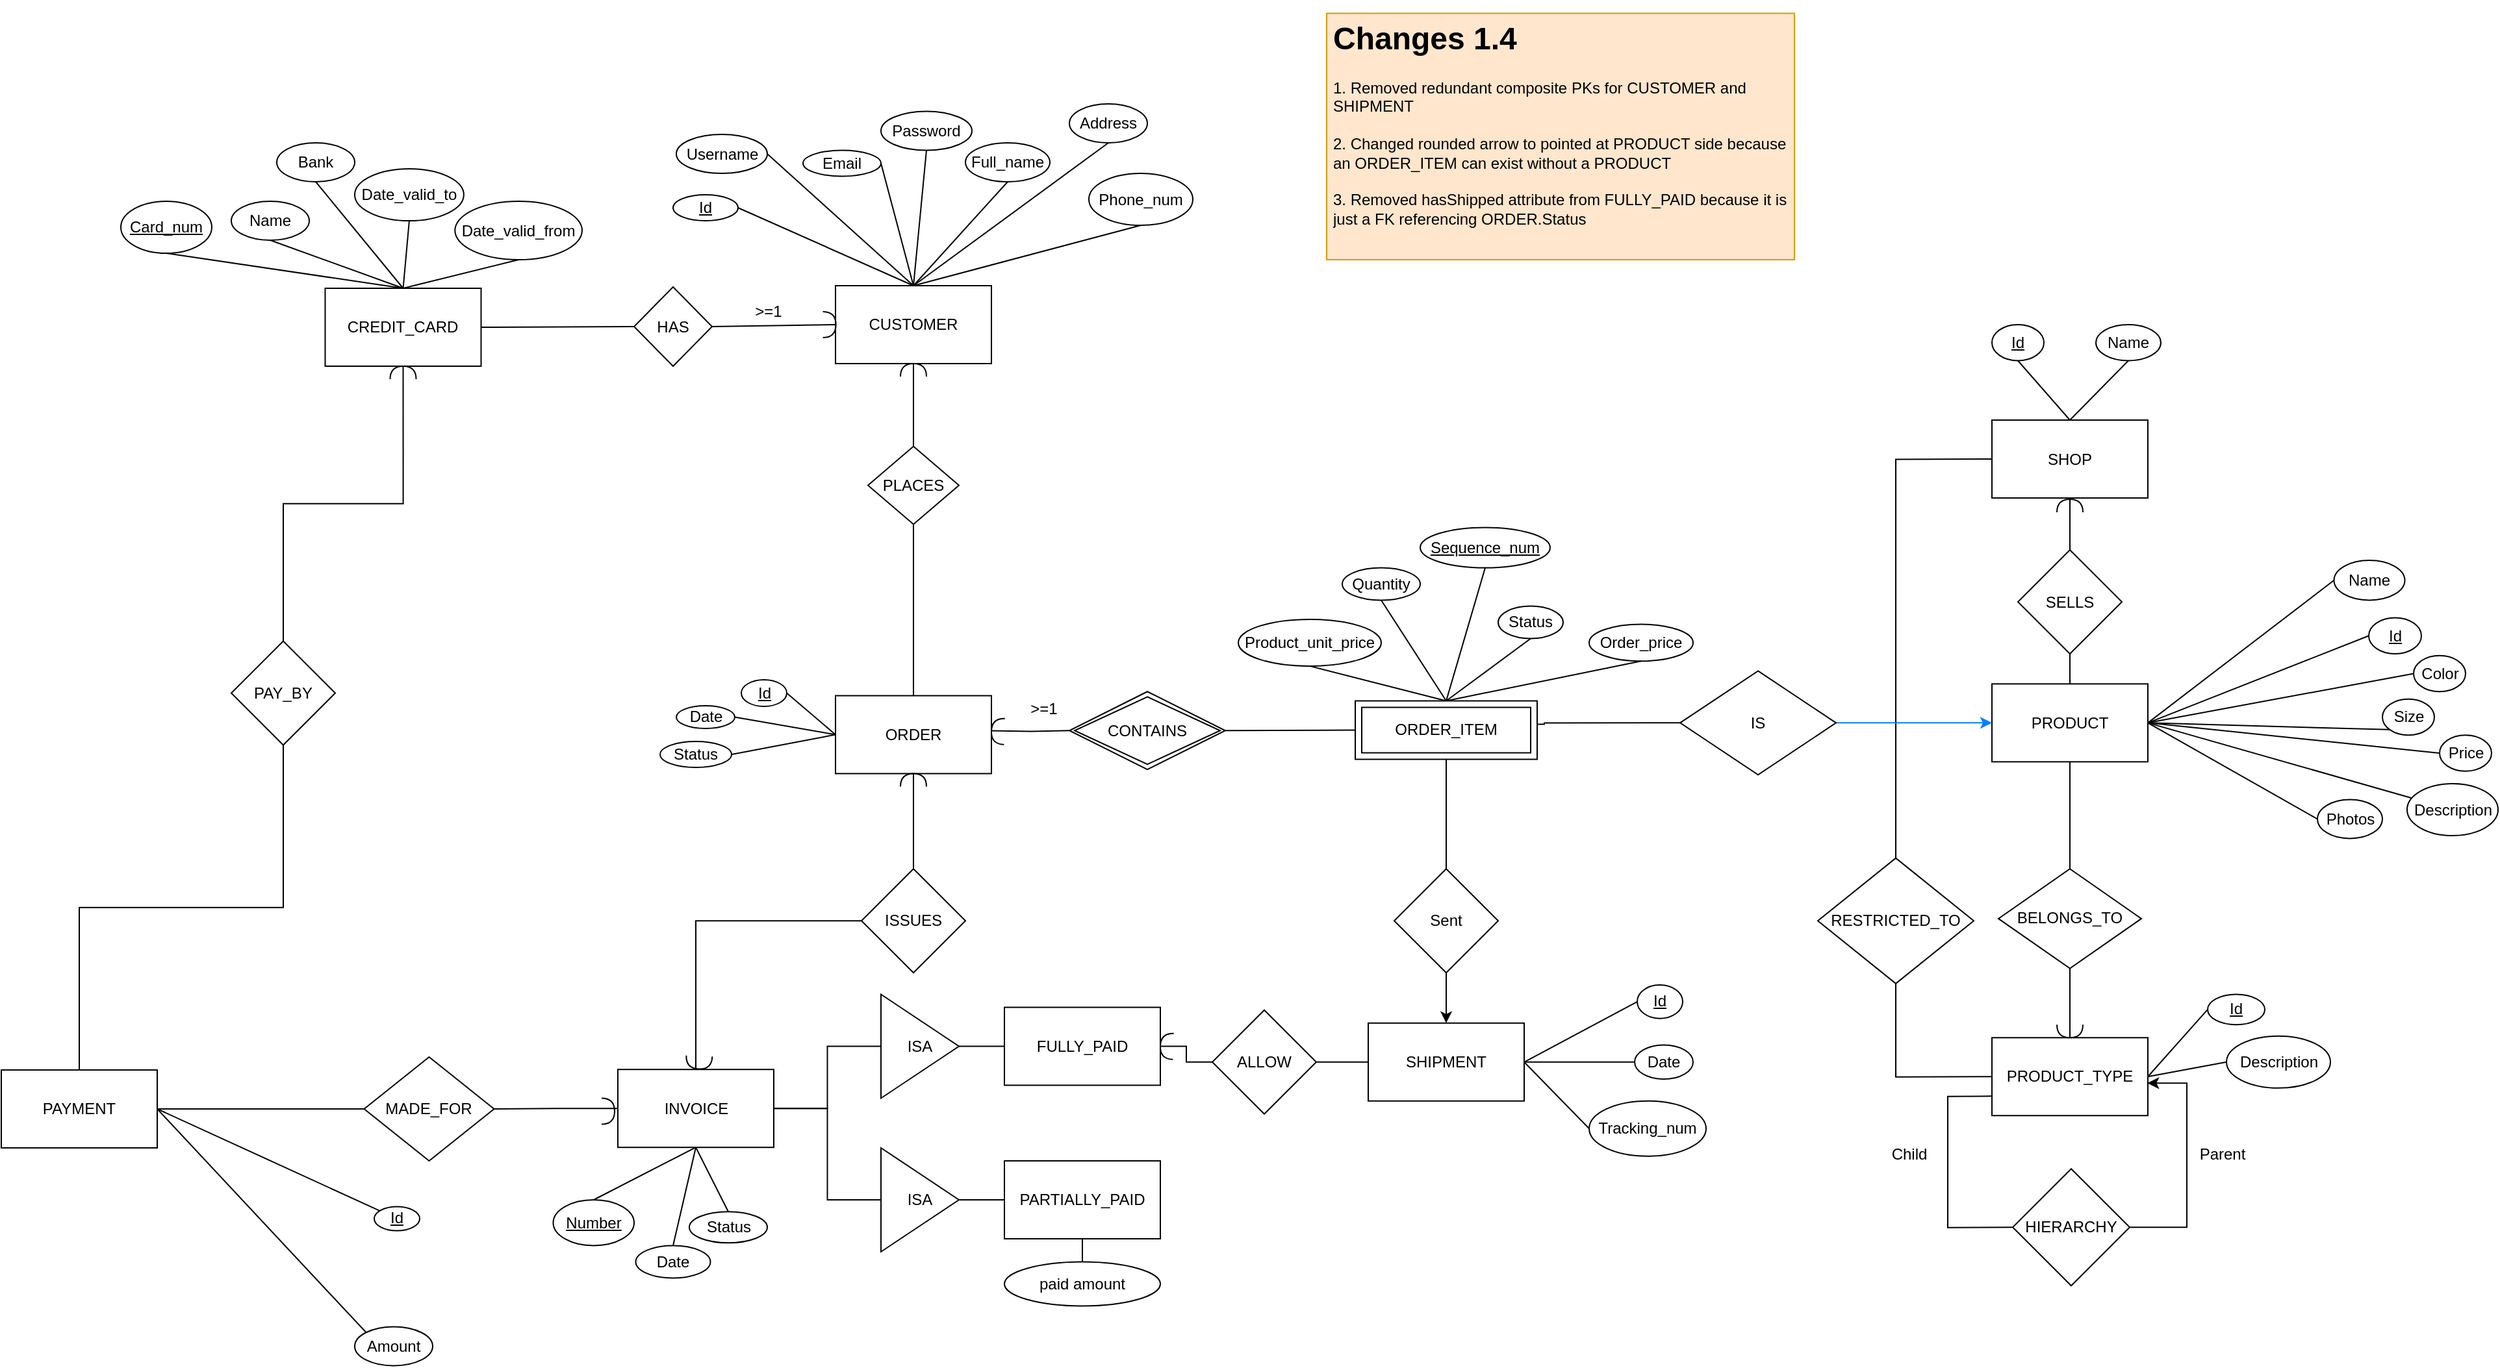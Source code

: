 <mxfile version="15.2.7" type="device"><diagram name="Page-1" id="e7e014a7-5840-1c2e-5031-d8a46d1fe8dd"><mxGraphModel dx="3217" dy="1184" grid="1" gridSize="10" guides="1" tooltips="1" connect="1" arrows="1" fold="1" page="1" pageScale="1" pageWidth="1169" pageHeight="826" background="none" math="0" shadow="0"><root><mxCell id="0"/><mxCell id="1" parent="0"/><mxCell id="rf6OLHSVhCsBGT3hQJzp-183" style="edgeStyle=none;orthogonalLoop=1;jettySize=auto;html=1;exitX=0.5;exitY=0;exitDx=0;exitDy=0;entryX=0.5;entryY=1;entryDx=0;entryDy=0;endArrow=none;" parent="1" source="rf6OLHSVhCsBGT3hQJzp-190" target="rf6OLHSVhCsBGT3hQJzp-280" edge="1"><mxGeometry relative="1" as="geometry"/></mxCell><mxCell id="rf6OLHSVhCsBGT3hQJzp-184" style="edgeStyle=none;orthogonalLoop=1;jettySize=auto;html=1;exitX=0.5;exitY=0;exitDx=0;exitDy=0;entryX=0.5;entryY=1;entryDx=0;entryDy=0;endArrow=none;" parent="1" source="rf6OLHSVhCsBGT3hQJzp-190" target="rf6OLHSVhCsBGT3hQJzp-281" edge="1"><mxGeometry relative="1" as="geometry"/></mxCell><mxCell id="rf6OLHSVhCsBGT3hQJzp-185" style="edgeStyle=none;orthogonalLoop=1;jettySize=auto;html=1;exitX=0.5;exitY=0;exitDx=0;exitDy=0;entryX=1;entryY=0.5;entryDx=0;entryDy=0;endArrow=none;" parent="1" source="rf6OLHSVhCsBGT3hQJzp-190" target="rf6OLHSVhCsBGT3hQJzp-223" edge="1"><mxGeometry relative="1" as="geometry"/></mxCell><mxCell id="rf6OLHSVhCsBGT3hQJzp-186" style="edgeStyle=none;orthogonalLoop=1;jettySize=auto;html=1;exitX=0.5;exitY=0;exitDx=0;exitDy=0;entryX=1;entryY=0.5;entryDx=0;entryDy=0;endArrow=none;" parent="1" source="rf6OLHSVhCsBGT3hQJzp-190" target="rf6OLHSVhCsBGT3hQJzp-222" edge="1"><mxGeometry relative="1" as="geometry"/></mxCell><mxCell id="rf6OLHSVhCsBGT3hQJzp-187" style="edgeStyle=none;orthogonalLoop=1;jettySize=auto;html=1;exitX=0.5;exitY=0;exitDx=0;exitDy=0;entryX=0.5;entryY=1;entryDx=0;entryDy=0;endArrow=none;" parent="1" source="rf6OLHSVhCsBGT3hQJzp-190" target="rf6OLHSVhCsBGT3hQJzp-282" edge="1"><mxGeometry relative="1" as="geometry"/></mxCell><mxCell id="rf6OLHSVhCsBGT3hQJzp-188" style="edgeStyle=none;orthogonalLoop=1;jettySize=auto;html=1;exitX=0.5;exitY=0;exitDx=0;exitDy=0;entryX=1;entryY=0.5;entryDx=0;entryDy=0;endArrow=none;" parent="1" source="rf6OLHSVhCsBGT3hQJzp-190" target="rf6OLHSVhCsBGT3hQJzp-198" edge="1"><mxGeometry relative="1" as="geometry"/></mxCell><mxCell id="rf6OLHSVhCsBGT3hQJzp-189" style="edgeStyle=none;orthogonalLoop=1;jettySize=auto;html=1;exitX=0.5;exitY=0;exitDx=0;exitDy=0;entryX=0.5;entryY=1;entryDx=0;entryDy=0;endArrow=none;" parent="1" source="rf6OLHSVhCsBGT3hQJzp-190" target="rf6OLHSVhCsBGT3hQJzp-279" edge="1"><mxGeometry relative="1" as="geometry"/></mxCell><mxCell id="rf6OLHSVhCsBGT3hQJzp-190" value="CUSTOMER" style="rounded=0;whiteSpace=wrap;html=1;" parent="1" vertex="1"><mxGeometry x="-368" y="440" width="120" height="60" as="geometry"/></mxCell><mxCell id="rf6OLHSVhCsBGT3hQJzp-191" style="edgeStyle=none;orthogonalLoop=1;jettySize=auto;html=1;exitX=0;exitY=0.5;exitDx=0;exitDy=0;entryX=1;entryY=0.5;entryDx=0;entryDy=0;endArrow=none;" parent="1" source="rf6OLHSVhCsBGT3hQJzp-192" target="rf6OLHSVhCsBGT3hQJzp-197" edge="1"><mxGeometry relative="1" as="geometry"/></mxCell><mxCell id="rf6OLHSVhCsBGT3hQJzp-192" value="HAS" style="rhombus;whiteSpace=wrap;html=1;" parent="1" vertex="1"><mxGeometry x="-523" y="441" width="60" height="61" as="geometry"/></mxCell><mxCell id="rf6OLHSVhCsBGT3hQJzp-193" style="edgeStyle=none;orthogonalLoop=1;jettySize=auto;html=1;exitX=0.5;exitY=0;exitDx=0;exitDy=0;entryX=0.5;entryY=1;entryDx=0;entryDy=0;endArrow=none;" parent="1" source="rf6OLHSVhCsBGT3hQJzp-197" target="rf6OLHSVhCsBGT3hQJzp-225" edge="1"><mxGeometry relative="1" as="geometry"/></mxCell><mxCell id="rf6OLHSVhCsBGT3hQJzp-194" style="edgeStyle=none;orthogonalLoop=1;jettySize=auto;html=1;exitX=0.5;exitY=0;exitDx=0;exitDy=0;entryX=0.5;entryY=1;entryDx=0;entryDy=0;endArrow=none;" parent="1" source="rf6OLHSVhCsBGT3hQJzp-197" target="rf6OLHSVhCsBGT3hQJzp-224" edge="1"><mxGeometry relative="1" as="geometry"/></mxCell><mxCell id="rf6OLHSVhCsBGT3hQJzp-195" style="edgeStyle=none;orthogonalLoop=1;jettySize=auto;html=1;exitX=0.5;exitY=0;exitDx=0;exitDy=0;entryX=0.5;entryY=1;entryDx=0;entryDy=0;endArrow=none;" parent="1" source="rf6OLHSVhCsBGT3hQJzp-197" target="rf6OLHSVhCsBGT3hQJzp-346" edge="1"><mxGeometry relative="1" as="geometry"/></mxCell><mxCell id="rf6OLHSVhCsBGT3hQJzp-197" value="CREDIT_CARD" style="rounded=0;whiteSpace=wrap;html=1;" parent="1" vertex="1"><mxGeometry x="-760.75" y="442" width="120" height="60" as="geometry"/></mxCell><mxCell id="rf6OLHSVhCsBGT3hQJzp-198" value="&lt;u&gt;Id&lt;/u&gt;" style="ellipse;whiteSpace=wrap;html=1;" parent="1" vertex="1"><mxGeometry x="-493" y="370" width="50" height="20" as="geometry"/></mxCell><mxCell id="rf6OLHSVhCsBGT3hQJzp-199" style="edgeStyle=none;orthogonalLoop=1;jettySize=auto;html=1;exitX=1;exitY=0.5;exitDx=0;exitDy=0;entryX=0;entryY=0.5;entryDx=0;entryDy=0;endArrow=none;" parent="1" source="rf6OLHSVhCsBGT3hQJzp-202" target="rf6OLHSVhCsBGT3hQJzp-291" edge="1"><mxGeometry relative="1" as="geometry"/></mxCell><mxCell id="rf6OLHSVhCsBGT3hQJzp-200" style="edgeStyle=none;rounded=0;orthogonalLoop=1;jettySize=auto;html=1;exitX=0.5;exitY=1;exitDx=0;exitDy=0;entryX=0.5;entryY=0;entryDx=0;entryDy=0;endArrow=none;" parent="1" source="rf6OLHSVhCsBGT3hQJzp-202" target="rf6OLHSVhCsBGT3hQJzp-210" edge="1"><mxGeometry relative="1" as="geometry"/></mxCell><mxCell id="rf6OLHSVhCsBGT3hQJzp-202" value="PRODUCT" style="rounded=0;whiteSpace=wrap;html=1;" parent="1" vertex="1"><mxGeometry x="522" y="746.67" width="120" height="60" as="geometry"/></mxCell><mxCell id="rf6OLHSVhCsBGT3hQJzp-203" style="edgeStyle=none;rounded=0;orthogonalLoop=1;jettySize=auto;html=1;exitX=0;exitY=0.5;exitDx=0;exitDy=0;entryX=0.5;entryY=0;entryDx=0;entryDy=0;endArrow=none;" parent="1" source="rf6OLHSVhCsBGT3hQJzp-206" target="rf6OLHSVhCsBGT3hQJzp-220" edge="1"><mxGeometry relative="1" as="geometry"><Array as="points"><mxPoint x="448" y="573.75"/></Array></mxGeometry></mxCell><mxCell id="rf6OLHSVhCsBGT3hQJzp-204" style="edgeStyle=none;rounded=0;orthogonalLoop=1;jettySize=auto;html=1;exitX=0.5;exitY=0;exitDx=0;exitDy=0;entryX=0.5;entryY=1;entryDx=0;entryDy=0;endArrow=none;" parent="1" source="rf6OLHSVhCsBGT3hQJzp-206" target="rf6OLHSVhCsBGT3hQJzp-226" edge="1"><mxGeometry relative="1" as="geometry"/></mxCell><mxCell id="rf6OLHSVhCsBGT3hQJzp-205" style="edgeStyle=none;rounded=0;orthogonalLoop=1;jettySize=auto;html=1;exitX=0.5;exitY=0;exitDx=0;exitDy=0;entryX=0.5;entryY=1;entryDx=0;entryDy=0;endArrow=none;" parent="1" source="rf6OLHSVhCsBGT3hQJzp-206" target="rf6OLHSVhCsBGT3hQJzp-290" edge="1"><mxGeometry relative="1" as="geometry"/></mxCell><mxCell id="rf6OLHSVhCsBGT3hQJzp-206" value="SHOP" style="rounded=0;whiteSpace=wrap;html=1;" parent="1" vertex="1"><mxGeometry x="522" y="543.5" width="120" height="60" as="geometry"/></mxCell><mxCell id="rf6OLHSVhCsBGT3hQJzp-207" value="SELLS" style="rhombus;whiteSpace=wrap;html=1;" parent="1" vertex="1"><mxGeometry x="542" y="643.5" width="80" height="80" as="geometry"/></mxCell><mxCell id="rf6OLHSVhCsBGT3hQJzp-208" value="" style="endArrow=none;html=1;entryX=0.5;entryY=1;entryDx=0;entryDy=0;exitX=0.5;exitY=0;exitDx=0;exitDy=0;" parent="1" source="rf6OLHSVhCsBGT3hQJzp-207" target="rf6OLHSVhCsBGT3hQJzp-206" edge="1"><mxGeometry width="50" height="50" relative="1" as="geometry"><mxPoint x="562" y="633.5" as="sourcePoint"/><mxPoint x="612" y="583.5" as="targetPoint"/></mxGeometry></mxCell><mxCell id="rf6OLHSVhCsBGT3hQJzp-209" value="" style="endArrow=none;html=1;entryX=0.5;entryY=1;entryDx=0;entryDy=0;exitX=0.5;exitY=0;exitDx=0;exitDy=0;" parent="1" source="rf6OLHSVhCsBGT3hQJzp-202" target="rf6OLHSVhCsBGT3hQJzp-207" edge="1"><mxGeometry width="50" height="50" relative="1" as="geometry"><mxPoint x="572" y="753.5" as="sourcePoint"/><mxPoint x="622" y="703.5" as="targetPoint"/></mxGeometry></mxCell><mxCell id="rf6OLHSVhCsBGT3hQJzp-210" value="&lt;font&gt;BELONGS_TO&lt;/font&gt;" style="rhombus;whiteSpace=wrap;html=1;" parent="1" vertex="1"><mxGeometry x="527" y="889.13" width="110" height="76.62" as="geometry"/></mxCell><mxCell id="rf6OLHSVhCsBGT3hQJzp-211" style="edgeStyle=none;rounded=0;orthogonalLoop=1;jettySize=auto;html=1;exitX=1;exitY=0.5;exitDx=0;exitDy=0;entryX=0;entryY=0.5;entryDx=0;entryDy=0;endArrow=none;" parent="1" source="rf6OLHSVhCsBGT3hQJzp-213" target="rf6OLHSVhCsBGT3hQJzp-237" edge="1"><mxGeometry relative="1" as="geometry"/></mxCell><mxCell id="rf6OLHSVhCsBGT3hQJzp-212" style="edgeStyle=none;rounded=0;orthogonalLoop=1;jettySize=auto;html=1;exitX=1;exitY=0.5;exitDx=0;exitDy=0;entryX=0;entryY=0.5;entryDx=0;entryDy=0;endArrow=none;" parent="1" source="rf6OLHSVhCsBGT3hQJzp-213" target="rf6OLHSVhCsBGT3hQJzp-238" edge="1"><mxGeometry relative="1" as="geometry"/></mxCell><mxCell id="rf6OLHSVhCsBGT3hQJzp-213" value="PRODUCT_TYPE" style="rounded=0;whiteSpace=wrap;html=1;" parent="1" vertex="1"><mxGeometry x="522" y="1019.13" width="120" height="60" as="geometry"/></mxCell><mxCell id="rf6OLHSVhCsBGT3hQJzp-214" style="edgeStyle=none;rounded=0;orthogonalLoop=1;jettySize=auto;html=1;exitX=0;exitY=0.5;exitDx=0;exitDy=0;entryX=0;entryY=0.75;entryDx=0;entryDy=0;endArrow=none;" parent="1" source="rf6OLHSVhCsBGT3hQJzp-216" target="rf6OLHSVhCsBGT3hQJzp-213" edge="1"><mxGeometry relative="1" as="geometry"><Array as="points"><mxPoint x="488" y="1165.38"/><mxPoint x="488" y="1064.38"/></Array></mxGeometry></mxCell><mxCell id="rf6OLHSVhCsBGT3hQJzp-215" style="edgeStyle=orthogonalEdgeStyle;rounded=0;orthogonalLoop=1;jettySize=auto;html=1;exitX=1;exitY=0.5;exitDx=0;exitDy=0;entryX=0.997;entryY=0.583;entryDx=0;entryDy=0;entryPerimeter=0;" parent="1" source="rf6OLHSVhCsBGT3hQJzp-216" target="rf6OLHSVhCsBGT3hQJzp-213" edge="1"><mxGeometry relative="1" as="geometry"><mxPoint x="682" y="1055.75" as="targetPoint"/><Array as="points"><mxPoint x="672" y="1164.75"/><mxPoint x="672" y="1053.75"/></Array></mxGeometry></mxCell><mxCell id="rf6OLHSVhCsBGT3hQJzp-216" value="&lt;font&gt;HIERARCHY&lt;/font&gt;" style="rhombus;whiteSpace=wrap;html=1;" parent="1" vertex="1"><mxGeometry x="538" y="1120.13" width="90" height="90" as="geometry"/></mxCell><mxCell id="rf6OLHSVhCsBGT3hQJzp-217" value="Child" style="text;html=1;align=center;verticalAlign=middle;resizable=0;points=[];autosize=1;strokeColor=none;fillColor=none;" parent="1" vertex="1"><mxGeometry x="438" y="1099.13" width="40" height="20" as="geometry"/></mxCell><mxCell id="rf6OLHSVhCsBGT3hQJzp-218" value="Parent&lt;br&gt;" style="text;html=1;align=center;verticalAlign=middle;resizable=0;points=[];autosize=1;strokeColor=none;fillColor=none;" parent="1" vertex="1"><mxGeometry x="674" y="1099.13" width="50" height="20" as="geometry"/></mxCell><mxCell id="rf6OLHSVhCsBGT3hQJzp-219" style="edgeStyle=none;rounded=0;orthogonalLoop=1;jettySize=auto;html=1;exitX=0.5;exitY=1;exitDx=0;exitDy=0;entryX=0;entryY=0.5;entryDx=0;entryDy=0;endArrow=none;" parent="1" source="rf6OLHSVhCsBGT3hQJzp-220" target="rf6OLHSVhCsBGT3hQJzp-213" edge="1"><mxGeometry relative="1" as="geometry"><Array as="points"><mxPoint x="448" y="1049.38"/></Array></mxGeometry></mxCell><mxCell id="rf6OLHSVhCsBGT3hQJzp-220" value="RESTRICTED_TO" style="rhombus;whiteSpace=wrap;html=1;" parent="1" vertex="1"><mxGeometry x="388" y="880.82" width="120" height="96.62" as="geometry"/></mxCell><mxCell id="rf6OLHSVhCsBGT3hQJzp-221" value="&amp;gt;=1&lt;br&gt;" style="text;html=1;align=center;verticalAlign=middle;resizable=0;points=[];autosize=1;strokeColor=none;fillColor=none;" parent="1" vertex="1"><mxGeometry x="-440.5" y="450" width="40" height="20" as="geometry"/></mxCell><mxCell id="rf6OLHSVhCsBGT3hQJzp-222" value="Username" style="ellipse;whiteSpace=wrap;html=1;" parent="1" vertex="1"><mxGeometry x="-490.5" y="323.5" width="70" height="30" as="geometry"/></mxCell><mxCell id="rf6OLHSVhCsBGT3hQJzp-223" value="Email" style="ellipse;whiteSpace=wrap;html=1;" parent="1" vertex="1"><mxGeometry x="-393" y="335.75" width="60" height="20" as="geometry"/></mxCell><mxCell id="rf6OLHSVhCsBGT3hQJzp-224" value="&lt;u&gt;Card_num&lt;/u&gt;" style="ellipse;whiteSpace=wrap;html=1;" parent="1" vertex="1"><mxGeometry x="-918" y="375" width="70" height="40" as="geometry"/></mxCell><mxCell id="rf6OLHSVhCsBGT3hQJzp-225" value="Name" style="ellipse;whiteSpace=wrap;html=1;" parent="1" vertex="1"><mxGeometry x="-833" y="375" width="60" height="30" as="geometry"/></mxCell><mxCell id="rf6OLHSVhCsBGT3hQJzp-226" value="&lt;u&gt;Id&lt;/u&gt;" style="ellipse;whiteSpace=wrap;html=1;rounded=0;" parent="1" vertex="1"><mxGeometry x="522" y="470" width="40" height="27.75" as="geometry"/></mxCell><mxCell id="rf6OLHSVhCsBGT3hQJzp-227" value="Name" style="ellipse;whiteSpace=wrap;html=1;" parent="1" vertex="1"><mxGeometry x="785.25" y="651.5" width="54.5" height="30.75" as="geometry"/></mxCell><mxCell id="rf6OLHSVhCsBGT3hQJzp-228" value="Color" style="ellipse;whiteSpace=wrap;html=1;" parent="1" vertex="1"><mxGeometry x="846.5" y="724.87" width="40" height="27.75" as="geometry"/></mxCell><mxCell id="rf6OLHSVhCsBGT3hQJzp-229" value="Description" style="ellipse;whiteSpace=wrap;html=1;" parent="1" vertex="1"><mxGeometry x="841.5" y="823.5" width="70" height="40" as="geometry"/></mxCell><mxCell id="rf6OLHSVhCsBGT3hQJzp-230" value="Size" style="ellipse;whiteSpace=wrap;html=1;" parent="1" vertex="1"><mxGeometry x="822.5" y="758.37" width="40" height="27.75" as="geometry"/></mxCell><mxCell id="rf6OLHSVhCsBGT3hQJzp-231" value="&lt;u&gt;Id&lt;/u&gt;" style="ellipse;whiteSpace=wrap;html=1;" parent="1" vertex="1"><mxGeometry x="812" y="695.75" width="40.5" height="27.75" as="geometry"/></mxCell><mxCell id="rf6OLHSVhCsBGT3hQJzp-232" value="" style="endArrow=none;html=1;entryX=0;entryY=0.5;entryDx=0;entryDy=0;exitX=1;exitY=0.5;exitDx=0;exitDy=0;" parent="1" source="rf6OLHSVhCsBGT3hQJzp-202" target="rf6OLHSVhCsBGT3hQJzp-227" edge="1"><mxGeometry width="50" height="50" relative="1" as="geometry"><mxPoint x="602" y="773.5" as="sourcePoint"/><mxPoint x="652" y="723.5" as="targetPoint"/></mxGeometry></mxCell><mxCell id="rf6OLHSVhCsBGT3hQJzp-233" value="" style="endArrow=none;html=1;exitX=1;exitY=0.5;exitDx=0;exitDy=0;entryX=0;entryY=0.5;entryDx=0;entryDy=0;" parent="1" source="rf6OLHSVhCsBGT3hQJzp-202" target="rf6OLHSVhCsBGT3hQJzp-231" edge="1"><mxGeometry width="50" height="50" relative="1" as="geometry"><mxPoint x="702" y="793.5" as="sourcePoint"/><mxPoint x="752" y="743.5" as="targetPoint"/></mxGeometry></mxCell><mxCell id="rf6OLHSVhCsBGT3hQJzp-234" value="" style="endArrow=none;html=1;entryX=0;entryY=0.5;entryDx=0;entryDy=0;exitX=1;exitY=0.5;exitDx=0;exitDy=0;" parent="1" source="rf6OLHSVhCsBGT3hQJzp-202" target="rf6OLHSVhCsBGT3hQJzp-228" edge="1"><mxGeometry width="50" height="50" relative="1" as="geometry"><mxPoint x="642" y="783.5" as="sourcePoint"/><mxPoint x="792" y="693.5" as="targetPoint"/></mxGeometry></mxCell><mxCell id="rf6OLHSVhCsBGT3hQJzp-235" value="" style="endArrow=none;html=1;entryX=0;entryY=1;entryDx=0;entryDy=0;exitX=1;exitY=0.5;exitDx=0;exitDy=0;" parent="1" source="rf6OLHSVhCsBGT3hQJzp-202" target="rf6OLHSVhCsBGT3hQJzp-230" edge="1"><mxGeometry width="50" height="50" relative="1" as="geometry"><mxPoint x="652" y="793.5" as="sourcePoint"/><mxPoint x="752" y="758.5" as="targetPoint"/></mxGeometry></mxCell><mxCell id="rf6OLHSVhCsBGT3hQJzp-236" value="" style="endArrow=none;html=1;exitX=1;exitY=0.5;exitDx=0;exitDy=0;" parent="1" source="rf6OLHSVhCsBGT3hQJzp-202" target="rf6OLHSVhCsBGT3hQJzp-229" edge="1"><mxGeometry width="50" height="50" relative="1" as="geometry"><mxPoint x="652" y="783.5" as="sourcePoint"/><mxPoint x="819.322" y="759.107" as="targetPoint"/></mxGeometry></mxCell><mxCell id="rf6OLHSVhCsBGT3hQJzp-237" value="&lt;u&gt;Id&lt;/u&gt;" style="ellipse;whiteSpace=wrap;html=1;" parent="1" vertex="1"><mxGeometry x="688" y="985.75" width="44" height="23.38" as="geometry"/></mxCell><mxCell id="rf6OLHSVhCsBGT3hQJzp-238" value="Description" style="ellipse;whiteSpace=wrap;html=1;" parent="1" vertex="1"><mxGeometry x="702.5" y="1017.88" width="80" height="40" as="geometry"/></mxCell><mxCell id="rf6OLHSVhCsBGT3hQJzp-239" value="Photos" style="ellipse;whiteSpace=wrap;html=1;" parent="1" vertex="1"><mxGeometry x="772.5" y="835.75" width="50" height="30" as="geometry"/></mxCell><mxCell id="rf6OLHSVhCsBGT3hQJzp-240" value="" style="endArrow=none;html=1;exitX=1;exitY=0.5;exitDx=0;exitDy=0;entryX=0;entryY=0.5;entryDx=0;entryDy=0;" parent="1" source="rf6OLHSVhCsBGT3hQJzp-202" target="rf6OLHSVhCsBGT3hQJzp-239" edge="1"><mxGeometry width="50" height="50" relative="1" as="geometry"><mxPoint x="652" y="793.5" as="sourcePoint"/><mxPoint x="802" y="793.5" as="targetPoint"/></mxGeometry></mxCell><mxCell id="rf6OLHSVhCsBGT3hQJzp-241" style="edgeStyle=orthogonalEdgeStyle;rounded=0;orthogonalLoop=1;jettySize=auto;html=1;endArrow=none;endFill=0;" parent="1" target="rf6OLHSVhCsBGT3hQJzp-339" edge="1"><mxGeometry relative="1" as="geometry"><mxPoint x="-248" y="782.75" as="sourcePoint"/></mxGeometry></mxCell><mxCell id="rf6OLHSVhCsBGT3hQJzp-242" style="edgeStyle=none;orthogonalLoop=1;jettySize=auto;html=1;exitX=0;exitY=0.5;exitDx=0;exitDy=0;entryX=1;entryY=0.5;entryDx=0;entryDy=0;endArrow=none;" parent="1" source="rf6OLHSVhCsBGT3hQJzp-244" target="rf6OLHSVhCsBGT3hQJzp-354" edge="1"><mxGeometry relative="1" as="geometry"/></mxCell><mxCell id="rf6OLHSVhCsBGT3hQJzp-244" value="ORDER" style="rounded=0;whiteSpace=wrap;html=1;" parent="1" vertex="1"><mxGeometry x="-368" y="755.75" width="120" height="60" as="geometry"/></mxCell><mxCell id="rf6OLHSVhCsBGT3hQJzp-245" value="PLACES" style="rhombus;whiteSpace=wrap;html=1;" parent="1" vertex="1"><mxGeometry x="-343" y="563.75" width="70" height="60" as="geometry"/></mxCell><mxCell id="rf6OLHSVhCsBGT3hQJzp-246" value="" style="endArrow=none;html=1;exitX=0.5;exitY=0;exitDx=0;exitDy=0;entryX=0.5;entryY=1;entryDx=0;entryDy=0;" parent="1" source="rf6OLHSVhCsBGT3hQJzp-244" target="rf6OLHSVhCsBGT3hQJzp-245" edge="1"><mxGeometry width="50" height="50" relative="1" as="geometry"><mxPoint x="-328" y="805.75" as="sourcePoint"/><mxPoint x="-278" y="755.75" as="targetPoint"/></mxGeometry></mxCell><mxCell id="rf6OLHSVhCsBGT3hQJzp-247" value="Status" style="ellipse;whiteSpace=wrap;html=1;" parent="1" vertex="1"><mxGeometry x="-503" y="791" width="55" height="20" as="geometry"/></mxCell><mxCell id="rf6OLHSVhCsBGT3hQJzp-248" value="" style="endArrow=none;html=1;entryX=1;entryY=0.5;entryDx=0;entryDy=0;exitX=0;exitY=0.5;exitDx=0;exitDy=0;" parent="1" source="rf6OLHSVhCsBGT3hQJzp-244" target="rf6OLHSVhCsBGT3hQJzp-247" edge="1"><mxGeometry width="50" height="50" relative="1" as="geometry"><mxPoint x="-458" y="905.75" as="sourcePoint"/><mxPoint x="-408" y="855.75" as="targetPoint"/></mxGeometry></mxCell><mxCell id="rf6OLHSVhCsBGT3hQJzp-249" value="&lt;u&gt;Sequence_num&lt;/u&gt;" style="ellipse;whiteSpace=wrap;html=1;" parent="1" vertex="1"><mxGeometry x="82" y="626.25" width="100" height="31" as="geometry"/></mxCell><mxCell id="rf6OLHSVhCsBGT3hQJzp-250" style="edgeStyle=orthogonalEdgeStyle;rounded=0;orthogonalLoop=1;jettySize=auto;html=1;exitX=1;exitY=0.5;exitDx=0;exitDy=0;endArrow=none;endFill=0;entryX=0;entryY=0.5;entryDx=0;entryDy=0;" parent="1" target="CgsBcJXL7_XnsEFNrrJz-1" edge="1"><mxGeometry relative="1" as="geometry"><mxPoint x="72" y="777.25" as="sourcePoint"/><mxPoint x="322" y="776.647" as="targetPoint"/></mxGeometry></mxCell><mxCell id="rf6OLHSVhCsBGT3hQJzp-251" value="Order_price" style="ellipse;whiteSpace=wrap;html=1;fillColor=#FFFFFF;" parent="1" vertex="1"><mxGeometry x="212" y="700.75" width="80" height="28.38" as="geometry"/></mxCell><mxCell id="rf6OLHSVhCsBGT3hQJzp-252" style="edgeStyle=none;rounded=0;orthogonalLoop=1;jettySize=auto;html=1;exitX=1;exitY=0.5;exitDx=0;exitDy=0;entryX=0;entryY=0.5;entryDx=0;entryDy=0;endArrow=none;startArrow=none;" parent="1" target="rf6OLHSVhCsBGT3hQJzp-202" edge="1"><mxGeometry relative="1" as="geometry"><mxPoint x="522" y="776.12" as="sourcePoint"/></mxGeometry></mxCell><mxCell id="rf6OLHSVhCsBGT3hQJzp-254" value="ISSUES" style="rhombus;whiteSpace=wrap;html=1;rounded=0;" parent="1" vertex="1"><mxGeometry x="-348" y="889.13" width="80" height="80" as="geometry"/></mxCell><mxCell id="rf6OLHSVhCsBGT3hQJzp-255" style="edgeStyle=none;orthogonalLoop=1;jettySize=auto;html=1;exitX=0.5;exitY=1;exitDx=0;exitDy=0;entryX=0.5;entryY=0;entryDx=0;entryDy=0;endArrow=none;" parent="1" source="rf6OLHSVhCsBGT3hQJzp-257" target="rf6OLHSVhCsBGT3hQJzp-264" edge="1"><mxGeometry relative="1" as="geometry"/></mxCell><mxCell id="rf6OLHSVhCsBGT3hQJzp-256" style="edgeStyle=none;rounded=0;orthogonalLoop=1;jettySize=auto;html=1;exitX=0.5;exitY=1;exitDx=0;exitDy=0;entryX=0.5;entryY=0;entryDx=0;entryDy=0;endArrow=none;" parent="1" source="rf6OLHSVhCsBGT3hQJzp-257" target="rf6OLHSVhCsBGT3hQJzp-263" edge="1"><mxGeometry relative="1" as="geometry"/></mxCell><mxCell id="CgsBcJXL7_XnsEFNrrJz-32" style="edgeStyle=orthogonalEdgeStyle;rounded=0;orthogonalLoop=1;jettySize=auto;html=1;exitX=1;exitY=0.5;exitDx=0;exitDy=0;entryX=0;entryY=0.5;entryDx=0;entryDy=0;endArrow=none;endFill=0;strokeColor=#000000;" parent="1" source="rf6OLHSVhCsBGT3hQJzp-257" target="CgsBcJXL7_XnsEFNrrJz-29" edge="1"><mxGeometry relative="1" as="geometry"/></mxCell><mxCell id="CgsBcJXL7_XnsEFNrrJz-36" style="edgeStyle=orthogonalEdgeStyle;rounded=0;orthogonalLoop=1;jettySize=auto;html=1;exitX=1;exitY=0.5;exitDx=0;exitDy=0;entryX=0;entryY=0.5;entryDx=0;entryDy=0;endArrow=none;endFill=0;strokeColor=#000000;" parent="1" source="rf6OLHSVhCsBGT3hQJzp-257" target="CgsBcJXL7_XnsEFNrrJz-33" edge="1"><mxGeometry relative="1" as="geometry"/></mxCell><mxCell id="rf6OLHSVhCsBGT3hQJzp-257" value="INVOICE" style="whiteSpace=wrap;html=1;rounded=0;" parent="1" vertex="1"><mxGeometry x="-535.5" y="1043.6" width="120" height="60" as="geometry"/></mxCell><mxCell id="rf6OLHSVhCsBGT3hQJzp-258" style="edgeStyle=none;rounded=0;orthogonalLoop=1;jettySize=auto;html=1;exitX=0.5;exitY=0;exitDx=0;exitDy=0;entryX=0.5;entryY=1;entryDx=0;entryDy=0;endArrow=none;" parent="1" source="rf6OLHSVhCsBGT3hQJzp-259" target="rf6OLHSVhCsBGT3hQJzp-257" edge="1"><mxGeometry relative="1" as="geometry"/></mxCell><mxCell id="rf6OLHSVhCsBGT3hQJzp-259" value="&lt;u&gt;Number&lt;/u&gt;" style="ellipse;whiteSpace=wrap;html=1;rounded=0;" parent="1" vertex="1"><mxGeometry x="-585.25" y="1144" width="62.25" height="35.25" as="geometry"/></mxCell><mxCell id="rf6OLHSVhCsBGT3hQJzp-260" value="" style="rounded=0;orthogonalLoop=1;jettySize=auto;html=1;endArrow=none;endFill=0;exitX=1;exitY=0.5;exitDx=0;exitDy=0;" parent="1" source="rf6OLHSVhCsBGT3hQJzp-328" target="rf6OLHSVhCsBGT3hQJzp-265" edge="1"><mxGeometry relative="1" as="geometry"/></mxCell><mxCell id="rf6OLHSVhCsBGT3hQJzp-261" style="rounded=0;orthogonalLoop=1;jettySize=auto;html=1;exitX=1;exitY=0.5;exitDx=0;exitDy=0;entryX=0;entryY=0;entryDx=0;entryDy=0;endArrow=none;endFill=0;" parent="1" source="rf6OLHSVhCsBGT3hQJzp-328" target="rf6OLHSVhCsBGT3hQJzp-274" edge="1"><mxGeometry relative="1" as="geometry"/></mxCell><mxCell id="rf6OLHSVhCsBGT3hQJzp-263" value="Status" style="ellipse;whiteSpace=wrap;html=1;rounded=0;" parent="1" vertex="1"><mxGeometry x="-480.5" y="1153.13" width="60" height="24" as="geometry"/></mxCell><mxCell id="rf6OLHSVhCsBGT3hQJzp-264" value="Date" style="ellipse;whiteSpace=wrap;html=1;rounded=0;" parent="1" vertex="1"><mxGeometry x="-521.75" y="1179.25" width="57.5" height="25" as="geometry"/></mxCell><mxCell id="rf6OLHSVhCsBGT3hQJzp-265" value="&lt;u&gt;Id&lt;/u&gt;" style="ellipse;whiteSpace=wrap;html=1;rounded=0;fillColor=#FFFFFF;" parent="1" vertex="1"><mxGeometry x="-723" y="1149.24" width="35" height="18.5" as="geometry"/></mxCell><mxCell id="rf6OLHSVhCsBGT3hQJzp-266" value="" style="edgeStyle=orthogonalEdgeStyle;rounded=0;orthogonalLoop=1;jettySize=auto;html=1;endArrow=none;endFill=0;" parent="1" source="rf6OLHSVhCsBGT3hQJzp-267" target="rf6OLHSVhCsBGT3hQJzp-328" edge="1"><mxGeometry relative="1" as="geometry"/></mxCell><mxCell id="rf6OLHSVhCsBGT3hQJzp-267" value="&lt;font&gt;MADE_FOR&lt;/font&gt;" style="rhombus;whiteSpace=wrap;html=1;rounded=0;" parent="1" vertex="1"><mxGeometry x="-730.75" y="1033.99" width="100" height="80" as="geometry"/></mxCell><mxCell id="rf6OLHSVhCsBGT3hQJzp-268" style="edgeStyle=none;orthogonalLoop=1;jettySize=auto;html=1;exitX=1;exitY=0.5;exitDx=0;exitDy=0;entryX=0;entryY=0.5;entryDx=0;entryDy=0;endArrow=none;" parent="1" source="rf6OLHSVhCsBGT3hQJzp-271" target="rf6OLHSVhCsBGT3hQJzp-272" edge="1"><mxGeometry relative="1" as="geometry"/></mxCell><mxCell id="rf6OLHSVhCsBGT3hQJzp-269" style="edgeStyle=none;orthogonalLoop=1;jettySize=auto;html=1;exitX=1;exitY=0.5;exitDx=0;exitDy=0;entryX=0;entryY=0.5;entryDx=0;entryDy=0;endArrow=none;" parent="1" source="rf6OLHSVhCsBGT3hQJzp-271" target="rf6OLHSVhCsBGT3hQJzp-301" edge="1"><mxGeometry relative="1" as="geometry"><mxPoint x="252" y="1039.755" as="targetPoint"/></mxGeometry></mxCell><mxCell id="rf6OLHSVhCsBGT3hQJzp-270" style="edgeStyle=none;orthogonalLoop=1;jettySize=auto;html=1;exitX=1;exitY=0.5;exitDx=0;exitDy=0;entryX=0;entryY=0.5;entryDx=0;entryDy=0;endArrow=none;" parent="1" source="rf6OLHSVhCsBGT3hQJzp-271" target="rf6OLHSVhCsBGT3hQJzp-302" edge="1"><mxGeometry relative="1" as="geometry"/></mxCell><mxCell id="rf6OLHSVhCsBGT3hQJzp-271" value="SHIPMENT" style="rounded=0;whiteSpace=wrap;html=1;strokeColor=#000000;fillColor=#FFFFFF;" parent="1" vertex="1"><mxGeometry x="42" y="1007.88" width="120" height="60" as="geometry"/></mxCell><mxCell id="rf6OLHSVhCsBGT3hQJzp-272" value="&lt;u&gt;Id&lt;/u&gt;" style="ellipse;whiteSpace=wrap;html=1;rounded=0;fillColor=#FFFFFF;" parent="1" vertex="1"><mxGeometry x="249" y="978.44" width="35" height="25.88" as="geometry"/></mxCell><mxCell id="rf6OLHSVhCsBGT3hQJzp-273" style="edgeStyle=orthogonalEdgeStyle;rounded=0;orthogonalLoop=1;jettySize=auto;html=1;exitX=0;exitY=0.5;exitDx=0;exitDy=0;entryX=0;entryY=0.5;entryDx=0;entryDy=0;endArrow=none;endFill=0;" parent="1" source="rf6OLHSVhCsBGT3hQJzp-265" target="rf6OLHSVhCsBGT3hQJzp-265" edge="1"><mxGeometry relative="1" as="geometry"/></mxCell><mxCell id="rf6OLHSVhCsBGT3hQJzp-274" value="Amount" style="ellipse;whiteSpace=wrap;html=1;strokeColor=#000000;fillColor=#FFFFFF;" parent="1" vertex="1"><mxGeometry x="-738" y="1241.74" width="60" height="30" as="geometry"/></mxCell><mxCell id="rf6OLHSVhCsBGT3hQJzp-279" value="Password" style="ellipse;whiteSpace=wrap;html=1;" parent="1" vertex="1"><mxGeometry x="-333" y="305.75" width="70" height="30" as="geometry"/></mxCell><mxCell id="rf6OLHSVhCsBGT3hQJzp-280" value="Full_name" style="ellipse;whiteSpace=wrap;html=1;" parent="1" vertex="1"><mxGeometry x="-268" y="330" width="65" height="30" as="geometry"/></mxCell><mxCell id="rf6OLHSVhCsBGT3hQJzp-281" value="Address" style="ellipse;whiteSpace=wrap;html=1;" parent="1" vertex="1"><mxGeometry x="-188" y="300" width="60" height="30" as="geometry"/></mxCell><mxCell id="rf6OLHSVhCsBGT3hQJzp-282" value="Phone_num" style="ellipse;whiteSpace=wrap;html=1;" parent="1" vertex="1"><mxGeometry x="-173" y="353.5" width="80" height="40" as="geometry"/></mxCell><mxCell id="rf6OLHSVhCsBGT3hQJzp-283" value="" style="group;" parent="1" vertex="1" connectable="0"><mxGeometry x="-318" y="815.75" width="20" height="10" as="geometry"/></mxCell><mxCell id="rf6OLHSVhCsBGT3hQJzp-284" value="" style="edgeStyle=orthogonalEdgeStyle;rounded=0;orthogonalLoop=1;jettySize=auto;html=1;endArrow=none;endFill=0;" parent="rf6OLHSVhCsBGT3hQJzp-283" source="rf6OLHSVhCsBGT3hQJzp-244" target="rf6OLHSVhCsBGT3hQJzp-254" edge="1"><mxGeometry relative="1" as="geometry"/></mxCell><mxCell id="rf6OLHSVhCsBGT3hQJzp-285" value="" style="shape=requiredInterface;html=1;verticalLabelPosition=bottom;rotation=-90;" parent="rf6OLHSVhCsBGT3hQJzp-283" vertex="1"><mxGeometry x="5" y="-5" width="10" height="20" as="geometry"/></mxCell><mxCell id="rf6OLHSVhCsBGT3hQJzp-286" value="" style="group;" parent="1" vertex="1" connectable="0"><mxGeometry x="-318" y="500" width="20" height="10" as="geometry"/></mxCell><mxCell id="rf6OLHSVhCsBGT3hQJzp-287" value="" style="group;" parent="rf6OLHSVhCsBGT3hQJzp-286" vertex="1" connectable="0"><mxGeometry width="20" height="10" as="geometry"/></mxCell><mxCell id="rf6OLHSVhCsBGT3hQJzp-288" value="" style="shape=requiredInterface;html=1;verticalLabelPosition=bottom;rotation=-90;" parent="rf6OLHSVhCsBGT3hQJzp-287" vertex="1"><mxGeometry x="5" y="-5" width="10" height="20" as="geometry"/></mxCell><mxCell id="rf6OLHSVhCsBGT3hQJzp-289" style="edgeStyle=none;orthogonalLoop=1;jettySize=auto;html=1;exitX=1;exitY=0.5;exitDx=0;exitDy=0;exitPerimeter=0;entryX=0.5;entryY=0;entryDx=0;entryDy=0;endArrow=none;" parent="1" source="rf6OLHSVhCsBGT3hQJzp-288" target="rf6OLHSVhCsBGT3hQJzp-245" edge="1"><mxGeometry relative="1" as="geometry"/></mxCell><mxCell id="rf6OLHSVhCsBGT3hQJzp-290" value="Name" style="ellipse;whiteSpace=wrap;html=1;rounded=0;" parent="1" vertex="1"><mxGeometry x="602" y="470" width="50" height="27.75" as="geometry"/></mxCell><mxCell id="rf6OLHSVhCsBGT3hQJzp-291" value="Price" style="ellipse;whiteSpace=wrap;html=1;" parent="1" vertex="1"><mxGeometry x="866.5" y="786.12" width="40" height="27.75" as="geometry"/></mxCell><mxCell id="rf6OLHSVhCsBGT3hQJzp-292" value="" style="group;" parent="1" vertex="1" connectable="0"><mxGeometry x="572" y="1009.13" width="20" height="10" as="geometry"/></mxCell><mxCell id="rf6OLHSVhCsBGT3hQJzp-293" value="" style="endArrow=none;html=1;exitX=0.5;exitY=0;exitDx=0;exitDy=0;entryX=0.5;entryY=1;entryDx=0;entryDy=0;" parent="rf6OLHSVhCsBGT3hQJzp-292" source="rf6OLHSVhCsBGT3hQJzp-213" target="rf6OLHSVhCsBGT3hQJzp-210" edge="1"><mxGeometry width="50" height="50" relative="1" as="geometry"><mxPoint x="-120" y="20" as="sourcePoint"/><mxPoint x="20" y="-20" as="targetPoint"/></mxGeometry></mxCell><mxCell id="rf6OLHSVhCsBGT3hQJzp-294" value="" style="shape=requiredInterface;html=1;verticalLabelPosition=bottom;rotation=90;" parent="rf6OLHSVhCsBGT3hQJzp-292" vertex="1"><mxGeometry x="5" y="-5" width="10" height="20" as="geometry"/></mxCell><mxCell id="rf6OLHSVhCsBGT3hQJzp-295" value="Product_unit_price" style="ellipse;whiteSpace=wrap;html=1;" parent="1" vertex="1"><mxGeometry x="-58" y="696.94" width="110" height="36" as="geometry"/></mxCell><mxCell id="rf6OLHSVhCsBGT3hQJzp-296" value="Quantity" style="ellipse;whiteSpace=wrap;html=1;" parent="1" vertex="1"><mxGeometry x="22" y="657.25" width="60" height="25" as="geometry"/></mxCell><mxCell id="rf6OLHSVhCsBGT3hQJzp-297" value="Status" style="ellipse;whiteSpace=wrap;html=1;" parent="1" vertex="1"><mxGeometry x="142" y="686.75" width="50" height="25" as="geometry"/></mxCell><mxCell id="rf6OLHSVhCsBGT3hQJzp-298" value="" style="group;rotation=-180;" parent="1" vertex="1" connectable="0"><mxGeometry x="-548" y="1065.75" width="10" height="20" as="geometry"/></mxCell><mxCell id="rf6OLHSVhCsBGT3hQJzp-299" value="" style="edgeStyle=orthogonalEdgeStyle;rounded=0;orthogonalLoop=1;jettySize=auto;html=1;endArrow=none;endFill=0;" parent="rf6OLHSVhCsBGT3hQJzp-298" source="rf6OLHSVhCsBGT3hQJzp-257" target="rf6OLHSVhCsBGT3hQJzp-267" edge="1"><mxGeometry relative="1" as="geometry"/></mxCell><mxCell id="rf6OLHSVhCsBGT3hQJzp-300" value="" style="shape=requiredInterface;html=1;verticalLabelPosition=bottom;rotation=-360;" parent="rf6OLHSVhCsBGT3hQJzp-298" vertex="1"><mxGeometry width="10" height="20" as="geometry"/></mxCell><mxCell id="rf6OLHSVhCsBGT3hQJzp-301" value="Date" style="ellipse;whiteSpace=wrap;html=1;rounded=0;fillColor=#FFFFFF;" parent="1" vertex="1"><mxGeometry x="247" y="1024.76" width="45" height="26.25" as="geometry"/></mxCell><mxCell id="rf6OLHSVhCsBGT3hQJzp-302" value="Tracking_num" style="ellipse;whiteSpace=wrap;html=1;rounded=0;fillColor=#FFFFFF;" parent="1" vertex="1"><mxGeometry x="212" y="1067.88" width="90" height="42.5" as="geometry"/></mxCell><mxCell id="rf6OLHSVhCsBGT3hQJzp-305" value="" style="group;" parent="1" vertex="1" connectable="0"><mxGeometry x="-483.168" y="1032.904" width="20.337" height="10.692" as="geometry"/></mxCell><mxCell id="rf6OLHSVhCsBGT3hQJzp-306" value="" style="edgeStyle=orthogonalEdgeStyle;rounded=0;orthogonalLoop=1;jettySize=auto;html=1;endArrow=none;endFill=0;" parent="rf6OLHSVhCsBGT3hQJzp-305" source="rf6OLHSVhCsBGT3hQJzp-254" target="rf6OLHSVhCsBGT3hQJzp-257" edge="1"><mxGeometry relative="1" as="geometry"/></mxCell><mxCell id="rf6OLHSVhCsBGT3hQJzp-307" value="" style="shape=requiredInterface;html=1;verticalLabelPosition=bottom;rotation=92;" parent="rf6OLHSVhCsBGT3hQJzp-305" vertex="1"><mxGeometry x="5.168" y="-4.654" width="10" height="20" as="geometry"/></mxCell><mxCell id="rf6OLHSVhCsBGT3hQJzp-323" value="" style="group;" parent="1" vertex="1" connectable="0"><mxGeometry x="-545.859" y="1032.643" width="16.237" height="75.607" as="geometry"/></mxCell><mxCell id="rf6OLHSVhCsBGT3hQJzp-324" value="" style="group;rotation=110;" parent="rf6OLHSVhCsBGT3hQJzp-323" vertex="1" connectable="0"><mxGeometry x="-1.881" y="6.107" width="20" height="10" as="geometry"/></mxCell><mxCell id="rf6OLHSVhCsBGT3hQJzp-325" style="edgeStyle=none;orthogonalLoop=1;jettySize=auto;html=1;exitX=0.5;exitY=0;exitDx=0;exitDy=0;entryX=0.5;entryY=1;entryDx=0;entryDy=0;fontColor=#007FFF;endArrow=none;" parent="rf6OLHSVhCsBGT3hQJzp-324" edge="1"><mxGeometry relative="1" as="geometry"/></mxCell><mxCell id="rf6OLHSVhCsBGT3hQJzp-326" value="" style="group;rotation=110;" parent="rf6OLHSVhCsBGT3hQJzp-324" vertex="1" connectable="0"><mxGeometry width="20" height="10" as="geometry"/></mxCell><mxCell id="rf6OLHSVhCsBGT3hQJzp-327" value="" style="edgeStyle=orthogonalEdgeStyle;rounded=0;orthogonalLoop=1;jettySize=auto;html=1;endArrow=none;endFill=0;" parent="rf6OLHSVhCsBGT3hQJzp-326" edge="1"><mxGeometry relative="1" as="geometry"/></mxCell><mxCell id="rf6OLHSVhCsBGT3hQJzp-328" value="PAYMENT" style="rounded=0;whiteSpace=wrap;html=1;strokeColor=#000000;fillColor=#FFFFFF;" parent="rf6OLHSVhCsBGT3hQJzp-323" vertex="1"><mxGeometry x="-464.141" y="11.347" width="120" height="60" as="geometry"/></mxCell><mxCell id="rf6OLHSVhCsBGT3hQJzp-329" style="edgeStyle=orthogonalEdgeStyle;rounded=0;orthogonalLoop=1;jettySize=auto;html=1;exitX=0.5;exitY=1;exitDx=0;exitDy=0;endArrow=none;endFill=0;" parent="1" source="rf6OLHSVhCsBGT3hQJzp-337" target="rf6OLHSVhCsBGT3hQJzp-340" edge="1"><mxGeometry relative="1" as="geometry"/></mxCell><mxCell id="rf6OLHSVhCsBGT3hQJzp-330" style="edgeStyle=none;rounded=0;orthogonalLoop=1;jettySize=auto;html=1;exitX=0.5;exitY=0;exitDx=0;exitDy=0;entryX=0.5;entryY=1;entryDx=0;entryDy=0;endArrow=none;" parent="1" source="rf6OLHSVhCsBGT3hQJzp-337" target="rf6OLHSVhCsBGT3hQJzp-295" edge="1"><mxGeometry relative="1" as="geometry"/></mxCell><mxCell id="rf6OLHSVhCsBGT3hQJzp-331" style="edgeStyle=none;rounded=0;orthogonalLoop=1;jettySize=auto;html=1;exitX=0.5;exitY=0;exitDx=0;exitDy=0;entryX=0.5;entryY=1;entryDx=0;entryDy=0;endArrow=none;" parent="1" source="rf6OLHSVhCsBGT3hQJzp-337" target="rf6OLHSVhCsBGT3hQJzp-296" edge="1"><mxGeometry relative="1" as="geometry"/></mxCell><mxCell id="rf6OLHSVhCsBGT3hQJzp-332" style="edgeStyle=none;rounded=0;orthogonalLoop=1;jettySize=auto;html=1;exitX=0.5;exitY=0;exitDx=0;exitDy=0;entryX=0.5;entryY=1;entryDx=0;entryDy=0;endArrow=none;" parent="1" source="rf6OLHSVhCsBGT3hQJzp-337" target="rf6OLHSVhCsBGT3hQJzp-249" edge="1"><mxGeometry relative="1" as="geometry"/></mxCell><mxCell id="rf6OLHSVhCsBGT3hQJzp-333" style="edgeStyle=none;rounded=0;orthogonalLoop=1;jettySize=auto;html=1;exitX=0.5;exitY=0;exitDx=0;exitDy=0;entryX=0.5;entryY=1;entryDx=0;entryDy=0;endArrow=none;" parent="1" source="rf6OLHSVhCsBGT3hQJzp-337" target="rf6OLHSVhCsBGT3hQJzp-297" edge="1"><mxGeometry relative="1" as="geometry"/></mxCell><mxCell id="rf6OLHSVhCsBGT3hQJzp-334" style="edgeStyle=none;rounded=0;orthogonalLoop=1;jettySize=auto;html=1;exitX=0.5;exitY=0;exitDx=0;exitDy=0;entryX=0.5;entryY=1;entryDx=0;entryDy=0;endArrow=none;" parent="1" source="rf6OLHSVhCsBGT3hQJzp-337" target="rf6OLHSVhCsBGT3hQJzp-251" edge="1"><mxGeometry relative="1" as="geometry"/></mxCell><mxCell id="rf6OLHSVhCsBGT3hQJzp-337" value="ORDER_ITEM" style="shape=ext;margin=3;double=1;whiteSpace=wrap;html=1;align=center;strokeColor=#000000;fillColor=#FFFFFF;" parent="1" vertex="1"><mxGeometry x="32" y="759.75" width="140" height="45" as="geometry"/></mxCell><mxCell id="rf6OLHSVhCsBGT3hQJzp-338" style="edgeStyle=none;rounded=0;orthogonalLoop=1;jettySize=auto;html=1;exitX=1;exitY=0.5;exitDx=0;exitDy=0;entryX=0;entryY=0.5;entryDx=0;entryDy=0;endArrow=none;" parent="1" source="rf6OLHSVhCsBGT3hQJzp-339" target="rf6OLHSVhCsBGT3hQJzp-337" edge="1"><mxGeometry relative="1" as="geometry"/></mxCell><mxCell id="rf6OLHSVhCsBGT3hQJzp-339" value="&lt;font&gt;CONTAINS&lt;/font&gt;" style="shape=rhombus;double=1;perimeter=rhombusPerimeter;whiteSpace=wrap;html=1;align=center;strokeColor=#000000;fillColor=#FFFFFF;" parent="1" vertex="1"><mxGeometry x="-188" y="752.62" width="120" height="60" as="geometry"/></mxCell><mxCell id="rf6OLHSVhCsBGT3hQJzp-340" value="Sent" style="rhombus;whiteSpace=wrap;html=1;rounded=0;" parent="1" vertex="1"><mxGeometry x="62" y="889.13" width="80" height="80" as="geometry"/></mxCell><mxCell id="rf6OLHSVhCsBGT3hQJzp-341" value="" style="group;" parent="1" vertex="1" connectable="0"><mxGeometry x="-473.168" y="1042.904" width="20.337" height="10.692" as="geometry"/></mxCell><mxCell id="rf6OLHSVhCsBGT3hQJzp-342" value="" style="edgeStyle=orthogonalEdgeStyle;rounded=0;orthogonalLoop=1;jettySize=auto;html=1;endArrow=none;endFill=0;" parent="rf6OLHSVhCsBGT3hQJzp-341" edge="1"><mxGeometry relative="1" as="geometry"/></mxCell><mxCell id="rf6OLHSVhCsBGT3hQJzp-343" value="" style="shape=requiredInterface;html=1;verticalLabelPosition=bottom;rotation=-178;" parent="1" vertex="1"><mxGeometry x="-248" y="773.25" width="10" height="20" as="geometry"/></mxCell><mxCell id="rf6OLHSVhCsBGT3hQJzp-344" style="edgeStyle=none;orthogonalLoop=1;jettySize=auto;html=1;exitX=0.5;exitY=1;exitDx=0;exitDy=0;entryX=0.5;entryY=0;entryDx=0;entryDy=0;endArrow=none;" parent="1" source="rf6OLHSVhCsBGT3hQJzp-345" target="rf6OLHSVhCsBGT3hQJzp-197" edge="1"><mxGeometry relative="1" as="geometry"/></mxCell><mxCell id="rf6OLHSVhCsBGT3hQJzp-345" value="&lt;font color=&quot;#000000&quot;&gt;Bank&lt;/font&gt;" style="ellipse;whiteSpace=wrap;html=1;fontColor=#007FFF;" parent="1" vertex="1"><mxGeometry x="-798" y="330" width="60" height="30" as="geometry"/></mxCell><mxCell id="rf6OLHSVhCsBGT3hQJzp-346" value="&lt;font color=&quot;#000000&quot;&gt;Date_valid_from&lt;/font&gt;" style="ellipse;whiteSpace=wrap;html=1;fontColor=#007FFF;" parent="1" vertex="1"><mxGeometry x="-660.86" y="375" width="97.86" height="45" as="geometry"/></mxCell><mxCell id="rf6OLHSVhCsBGT3hQJzp-347" style="edgeStyle=none;orthogonalLoop=1;jettySize=auto;html=1;exitX=0.5;exitY=1;exitDx=0;exitDy=0;entryX=0.5;entryY=0;entryDx=0;entryDy=0;endArrow=none;" parent="1" source="rf6OLHSVhCsBGT3hQJzp-348" target="rf6OLHSVhCsBGT3hQJzp-197" edge="1"><mxGeometry relative="1" as="geometry"/></mxCell><mxCell id="rf6OLHSVhCsBGT3hQJzp-348" value="&lt;font color=&quot;#000000&quot;&gt;Date_valid_to&lt;/font&gt;" style="ellipse;whiteSpace=wrap;html=1;fontColor=#007FFF;" parent="1" vertex="1"><mxGeometry x="-738" y="350" width="83.93" height="40" as="geometry"/></mxCell><mxCell id="rf6OLHSVhCsBGT3hQJzp-349" value="" style="group;" parent="1" vertex="1" connectable="0"><mxGeometry x="-377.68" y="460" width="10" height="20" as="geometry"/></mxCell><mxCell id="rf6OLHSVhCsBGT3hQJzp-350" style="edgeStyle=none;orthogonalLoop=1;jettySize=auto;html=1;exitX=1;exitY=0.5;exitDx=0;exitDy=0;entryX=0;entryY=0.5;entryDx=0;entryDy=0;endArrow=none;" parent="rf6OLHSVhCsBGT3hQJzp-349" source="rf6OLHSVhCsBGT3hQJzp-192" target="rf6OLHSVhCsBGT3hQJzp-190" edge="1"><mxGeometry relative="1" as="geometry"/></mxCell><mxCell id="rf6OLHSVhCsBGT3hQJzp-351" value="" style="shape=requiredInterface;html=1;verticalLabelPosition=bottom;rotation=0;" parent="rf6OLHSVhCsBGT3hQJzp-349" vertex="1"><mxGeometry width="10" height="20" as="geometry"/></mxCell><mxCell id="rf6OLHSVhCsBGT3hQJzp-352" style="edgeStyle=none;orthogonalLoop=1;jettySize=auto;html=1;exitX=1;exitY=0.5;exitDx=0;exitDy=0;entryX=0;entryY=0.5;entryDx=0;entryDy=0;endArrow=none;" parent="1" source="rf6OLHSVhCsBGT3hQJzp-353" target="rf6OLHSVhCsBGT3hQJzp-244" edge="1"><mxGeometry relative="1" as="geometry"/></mxCell><mxCell id="rf6OLHSVhCsBGT3hQJzp-353" value="Date" style="ellipse;whiteSpace=wrap;html=1;" parent="1" vertex="1"><mxGeometry x="-490.5" y="763.5" width="45" height="17.5" as="geometry"/></mxCell><mxCell id="rf6OLHSVhCsBGT3hQJzp-354" value="&lt;u&gt;Id&lt;/u&gt;" style="ellipse;whiteSpace=wrap;html=1;" parent="1" vertex="1"><mxGeometry x="-440.5" y="743.5" width="35" height="20.5" as="geometry"/></mxCell><mxCell id="rf6OLHSVhCsBGT3hQJzp-355" value="" style="endArrow=classic;html=1;exitX=0.5;exitY=1;exitDx=0;exitDy=0;entryX=0.5;entryY=0;entryDx=0;entryDy=0;" parent="1" source="rf6OLHSVhCsBGT3hQJzp-340" target="rf6OLHSVhCsBGT3hQJzp-271" edge="1"><mxGeometry width="50" height="50" relative="1" as="geometry"><mxPoint x="112" y="951.38" as="sourcePoint"/><mxPoint x="162" y="901.38" as="targetPoint"/></mxGeometry></mxCell><mxCell id="rf6OLHSVhCsBGT3hQJzp-361" value="&amp;gt;=1" style="text;html=1;align=center;verticalAlign=middle;resizable=0;points=[];autosize=1;strokeColor=none;" parent="1" vertex="1"><mxGeometry x="-228" y="755.75" width="40" height="20" as="geometry"/></mxCell><mxCell id="z3KMsmVYAARsnCi1y5fE-2" style="edgeStyle=orthogonalEdgeStyle;rounded=0;orthogonalLoop=1;jettySize=auto;html=1;exitX=1;exitY=0.5;exitDx=0;exitDy=0;entryX=0;entryY=0.5;entryDx=0;entryDy=0;strokeColor=#007FFF;" parent="1" source="CgsBcJXL7_XnsEFNrrJz-1" target="rf6OLHSVhCsBGT3hQJzp-202" edge="1"><mxGeometry relative="1" as="geometry"/></mxCell><mxCell id="CgsBcJXL7_XnsEFNrrJz-1" value="IS" style="rhombus;whiteSpace=wrap;html=1;" parent="1" vertex="1"><mxGeometry x="282" y="736.67" width="120" height="80" as="geometry"/></mxCell><mxCell id="CgsBcJXL7_XnsEFNrrJz-5" style="edgeStyle=orthogonalEdgeStyle;rounded=0;orthogonalLoop=1;jettySize=auto;html=1;exitX=0.5;exitY=0;exitDx=0;exitDy=0;entryX=0.5;entryY=1;entryDx=0;entryDy=0;endArrow=none;endFill=0;" parent="1" source="CgsBcJXL7_XnsEFNrrJz-3" target="rf6OLHSVhCsBGT3hQJzp-197" edge="1"><mxGeometry relative="1" as="geometry"/></mxCell><mxCell id="CgsBcJXL7_XnsEFNrrJz-3" value="PAY_BY" style="rhombus;whiteSpace=wrap;html=1;" parent="1" vertex="1"><mxGeometry x="-833" y="713.75" width="80" height="80" as="geometry"/></mxCell><mxCell id="CgsBcJXL7_XnsEFNrrJz-4" style="edgeStyle=orthogonalEdgeStyle;rounded=0;orthogonalLoop=1;jettySize=auto;html=1;exitX=0.5;exitY=0;exitDx=0;exitDy=0;entryX=0.5;entryY=1;entryDx=0;entryDy=0;endArrow=none;endFill=0;" parent="1" source="rf6OLHSVhCsBGT3hQJzp-328" target="CgsBcJXL7_XnsEFNrrJz-3" edge="1"><mxGeometry relative="1" as="geometry"/></mxCell><mxCell id="CgsBcJXL7_XnsEFNrrJz-17" value="" style="shape=requiredInterface;html=1;verticalLabelPosition=bottom;rotation=-90;" parent="1" vertex="1"><mxGeometry x="577" y="599.5" width="10" height="20" as="geometry"/></mxCell><mxCell id="CgsBcJXL7_XnsEFNrrJz-18" value="" style="group;" parent="1" vertex="1" connectable="0"><mxGeometry x="-710.75" y="502" width="20" height="10" as="geometry"/></mxCell><mxCell id="CgsBcJXL7_XnsEFNrrJz-19" value="" style="group;" parent="CgsBcJXL7_XnsEFNrrJz-18" vertex="1" connectable="0"><mxGeometry width="20" height="10" as="geometry"/></mxCell><mxCell id="CgsBcJXL7_XnsEFNrrJz-20" value="" style="shape=requiredInterface;html=1;verticalLabelPosition=bottom;rotation=-90;" parent="CgsBcJXL7_XnsEFNrrJz-19" vertex="1"><mxGeometry x="5" y="-5" width="10" height="20" as="geometry"/></mxCell><mxCell id="CgsBcJXL7_XnsEFNrrJz-44" style="edgeStyle=orthogonalEdgeStyle;rounded=0;orthogonalLoop=1;jettySize=auto;html=1;exitX=1;exitY=0.5;exitDx=0;exitDy=0;entryX=0;entryY=0.5;entryDx=0;entryDy=0;endArrow=none;endFill=0;strokeColor=#000000;" parent="1" source="CgsBcJXL7_XnsEFNrrJz-25" target="CgsBcJXL7_XnsEFNrrJz-43" edge="1"><mxGeometry relative="1" as="geometry"/></mxCell><mxCell id="CgsBcJXL7_XnsEFNrrJz-25" value="FULLY_PAID " style="rounded=0;whiteSpace=wrap;html=1;" parent="1" vertex="1"><mxGeometry x="-238" y="995.75" width="120" height="60" as="geometry"/></mxCell><mxCell id="CgsBcJXL7_XnsEFNrrJz-38" style="edgeStyle=orthogonalEdgeStyle;rounded=0;orthogonalLoop=1;jettySize=auto;html=1;exitX=0.5;exitY=1;exitDx=0;exitDy=0;endArrow=none;endFill=0;strokeColor=#000000;" parent="1" source="CgsBcJXL7_XnsEFNrrJz-26" edge="1"><mxGeometry relative="1" as="geometry"><mxPoint x="-178" y="1195.75" as="targetPoint"/></mxGeometry></mxCell><mxCell id="CgsBcJXL7_XnsEFNrrJz-26" value="PARTIALLY_PAID" style="rounded=0;whiteSpace=wrap;html=1;" parent="1" vertex="1"><mxGeometry x="-238" y="1113.99" width="120" height="60" as="geometry"/></mxCell><mxCell id="CgsBcJXL7_XnsEFNrrJz-30" style="edgeStyle=none;rounded=0;orthogonalLoop=1;jettySize=auto;html=1;exitX=1;exitY=0.5;exitDx=0;exitDy=0;entryX=0;entryY=0.5;entryDx=0;entryDy=0;endArrow=none;endFill=0;strokeColor=#000000;" parent="1" source="CgsBcJXL7_XnsEFNrrJz-29" target="CgsBcJXL7_XnsEFNrrJz-25" edge="1"><mxGeometry relative="1" as="geometry"/></mxCell><mxCell id="CgsBcJXL7_XnsEFNrrJz-29" value="ISA" style="triangle;whiteSpace=wrap;html=1;" parent="1" vertex="1"><mxGeometry x="-333" y="985.75" width="60" height="80" as="geometry"/></mxCell><mxCell id="CgsBcJXL7_XnsEFNrrJz-31" style="edgeStyle=none;rounded=0;orthogonalLoop=1;jettySize=auto;html=1;exitX=0;exitY=0.5;exitDx=0;exitDy=0;endArrow=none;endFill=0;strokeColor=#000000;" parent="1" source="CgsBcJXL7_XnsEFNrrJz-29" target="CgsBcJXL7_XnsEFNrrJz-29" edge="1"><mxGeometry relative="1" as="geometry"/></mxCell><mxCell id="CgsBcJXL7_XnsEFNrrJz-37" style="edgeStyle=orthogonalEdgeStyle;rounded=0;orthogonalLoop=1;jettySize=auto;html=1;exitX=1;exitY=0.5;exitDx=0;exitDy=0;entryX=0;entryY=0.5;entryDx=0;entryDy=0;endArrow=none;endFill=0;strokeColor=#000000;" parent="1" source="CgsBcJXL7_XnsEFNrrJz-33" target="CgsBcJXL7_XnsEFNrrJz-26" edge="1"><mxGeometry relative="1" as="geometry"/></mxCell><mxCell id="CgsBcJXL7_XnsEFNrrJz-33" value="ISA" style="triangle;whiteSpace=wrap;html=1;" parent="1" vertex="1"><mxGeometry x="-333" y="1103.99" width="60" height="80" as="geometry"/></mxCell><mxCell id="CgsBcJXL7_XnsEFNrrJz-39" value="paid amount" style="ellipse;whiteSpace=wrap;html=1;" parent="1" vertex="1"><mxGeometry x="-238" y="1191.74" width="120" height="34.01" as="geometry"/></mxCell><mxCell id="CgsBcJXL7_XnsEFNrrJz-45" style="edgeStyle=orthogonalEdgeStyle;rounded=0;orthogonalLoop=1;jettySize=auto;html=1;exitX=1;exitY=0.5;exitDx=0;exitDy=0;entryX=0;entryY=0.5;entryDx=0;entryDy=0;endArrow=none;endFill=0;strokeColor=#000000;" parent="1" source="CgsBcJXL7_XnsEFNrrJz-43" target="rf6OLHSVhCsBGT3hQJzp-271" edge="1"><mxGeometry relative="1" as="geometry"/></mxCell><mxCell id="CgsBcJXL7_XnsEFNrrJz-43" value="ALLOW" style="rhombus;whiteSpace=wrap;html=1;rounded=0;" parent="1" vertex="1"><mxGeometry x="-78" y="997.88" width="80" height="80" as="geometry"/></mxCell><mxCell id="CgsBcJXL7_XnsEFNrrJz-46" value="" style="shape=requiredInterface;html=1;verticalLabelPosition=bottom;rotation=-178;" parent="1" vertex="1"><mxGeometry x="-118" y="1015.75" width="10" height="20" as="geometry"/></mxCell><mxCell id="z3KMsmVYAARsnCi1y5fE-1" value="&lt;h1&gt;Changes 1.4&lt;br&gt;&lt;/h1&gt;&lt;div&gt;1. Removed redundant composite PKs for CUSTOMER and SHIPMENT&lt;/div&gt;&lt;div&gt;&lt;br&gt;&lt;/div&gt;&lt;div&gt;2. Changed&amp;nbsp;&lt;span&gt;rounded arrow to pointed at PRODUCT side because an ORDER_ITEM can exist without a PRODUCT&lt;/span&gt;&lt;/div&gt;&lt;div&gt;&lt;br&gt;&lt;/div&gt;&lt;div&gt;3. Removed hasShipped attribute from FULLY_PAID because it is just a FK referencing ORDER.Status&lt;/div&gt;&lt;div&gt;&lt;br&gt;&lt;/div&gt;" style="text;html=1;strokeColor=#d79b00;fillColor=#ffe6cc;spacing=5;spacingTop=-20;whiteSpace=wrap;overflow=hidden;rounded=0;" parent="1" vertex="1"><mxGeometry x="10" y="230.25" width="360" height="189.75" as="geometry"/></mxCell></root></mxGraphModel></diagram></mxfile>